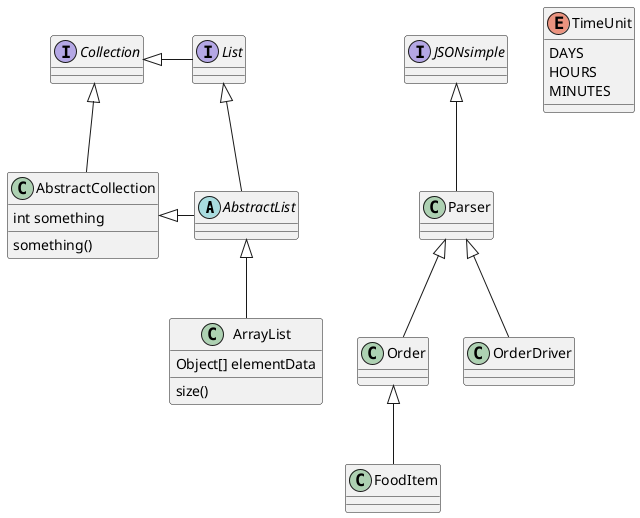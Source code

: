 @startuml
'https://plantuml.com/class-diagram

abstract class AbstractList
abstract AbstractCollection
class Parser
class FoodItem
class Order
class OrderDriver
interface List
interface Collection
interface JSONsimple


JSONsimple <|-- Parser
Parser <|-- Order
Order <|-- FoodItem
Parser <|-- OrderDriver

List <|-- AbstractList
Collection <|-- AbstractCollection

Collection <|- List
AbstractCollection <|- AbstractList
AbstractList <|-- ArrayList

class ArrayList {
Object[] elementData
size()
}

enum TimeUnit {
DAYS
HOURS
MINUTES
}

class AbstractCollection {
int something
something()
}

class FoodItem {

}

class Order {

}


@enduml